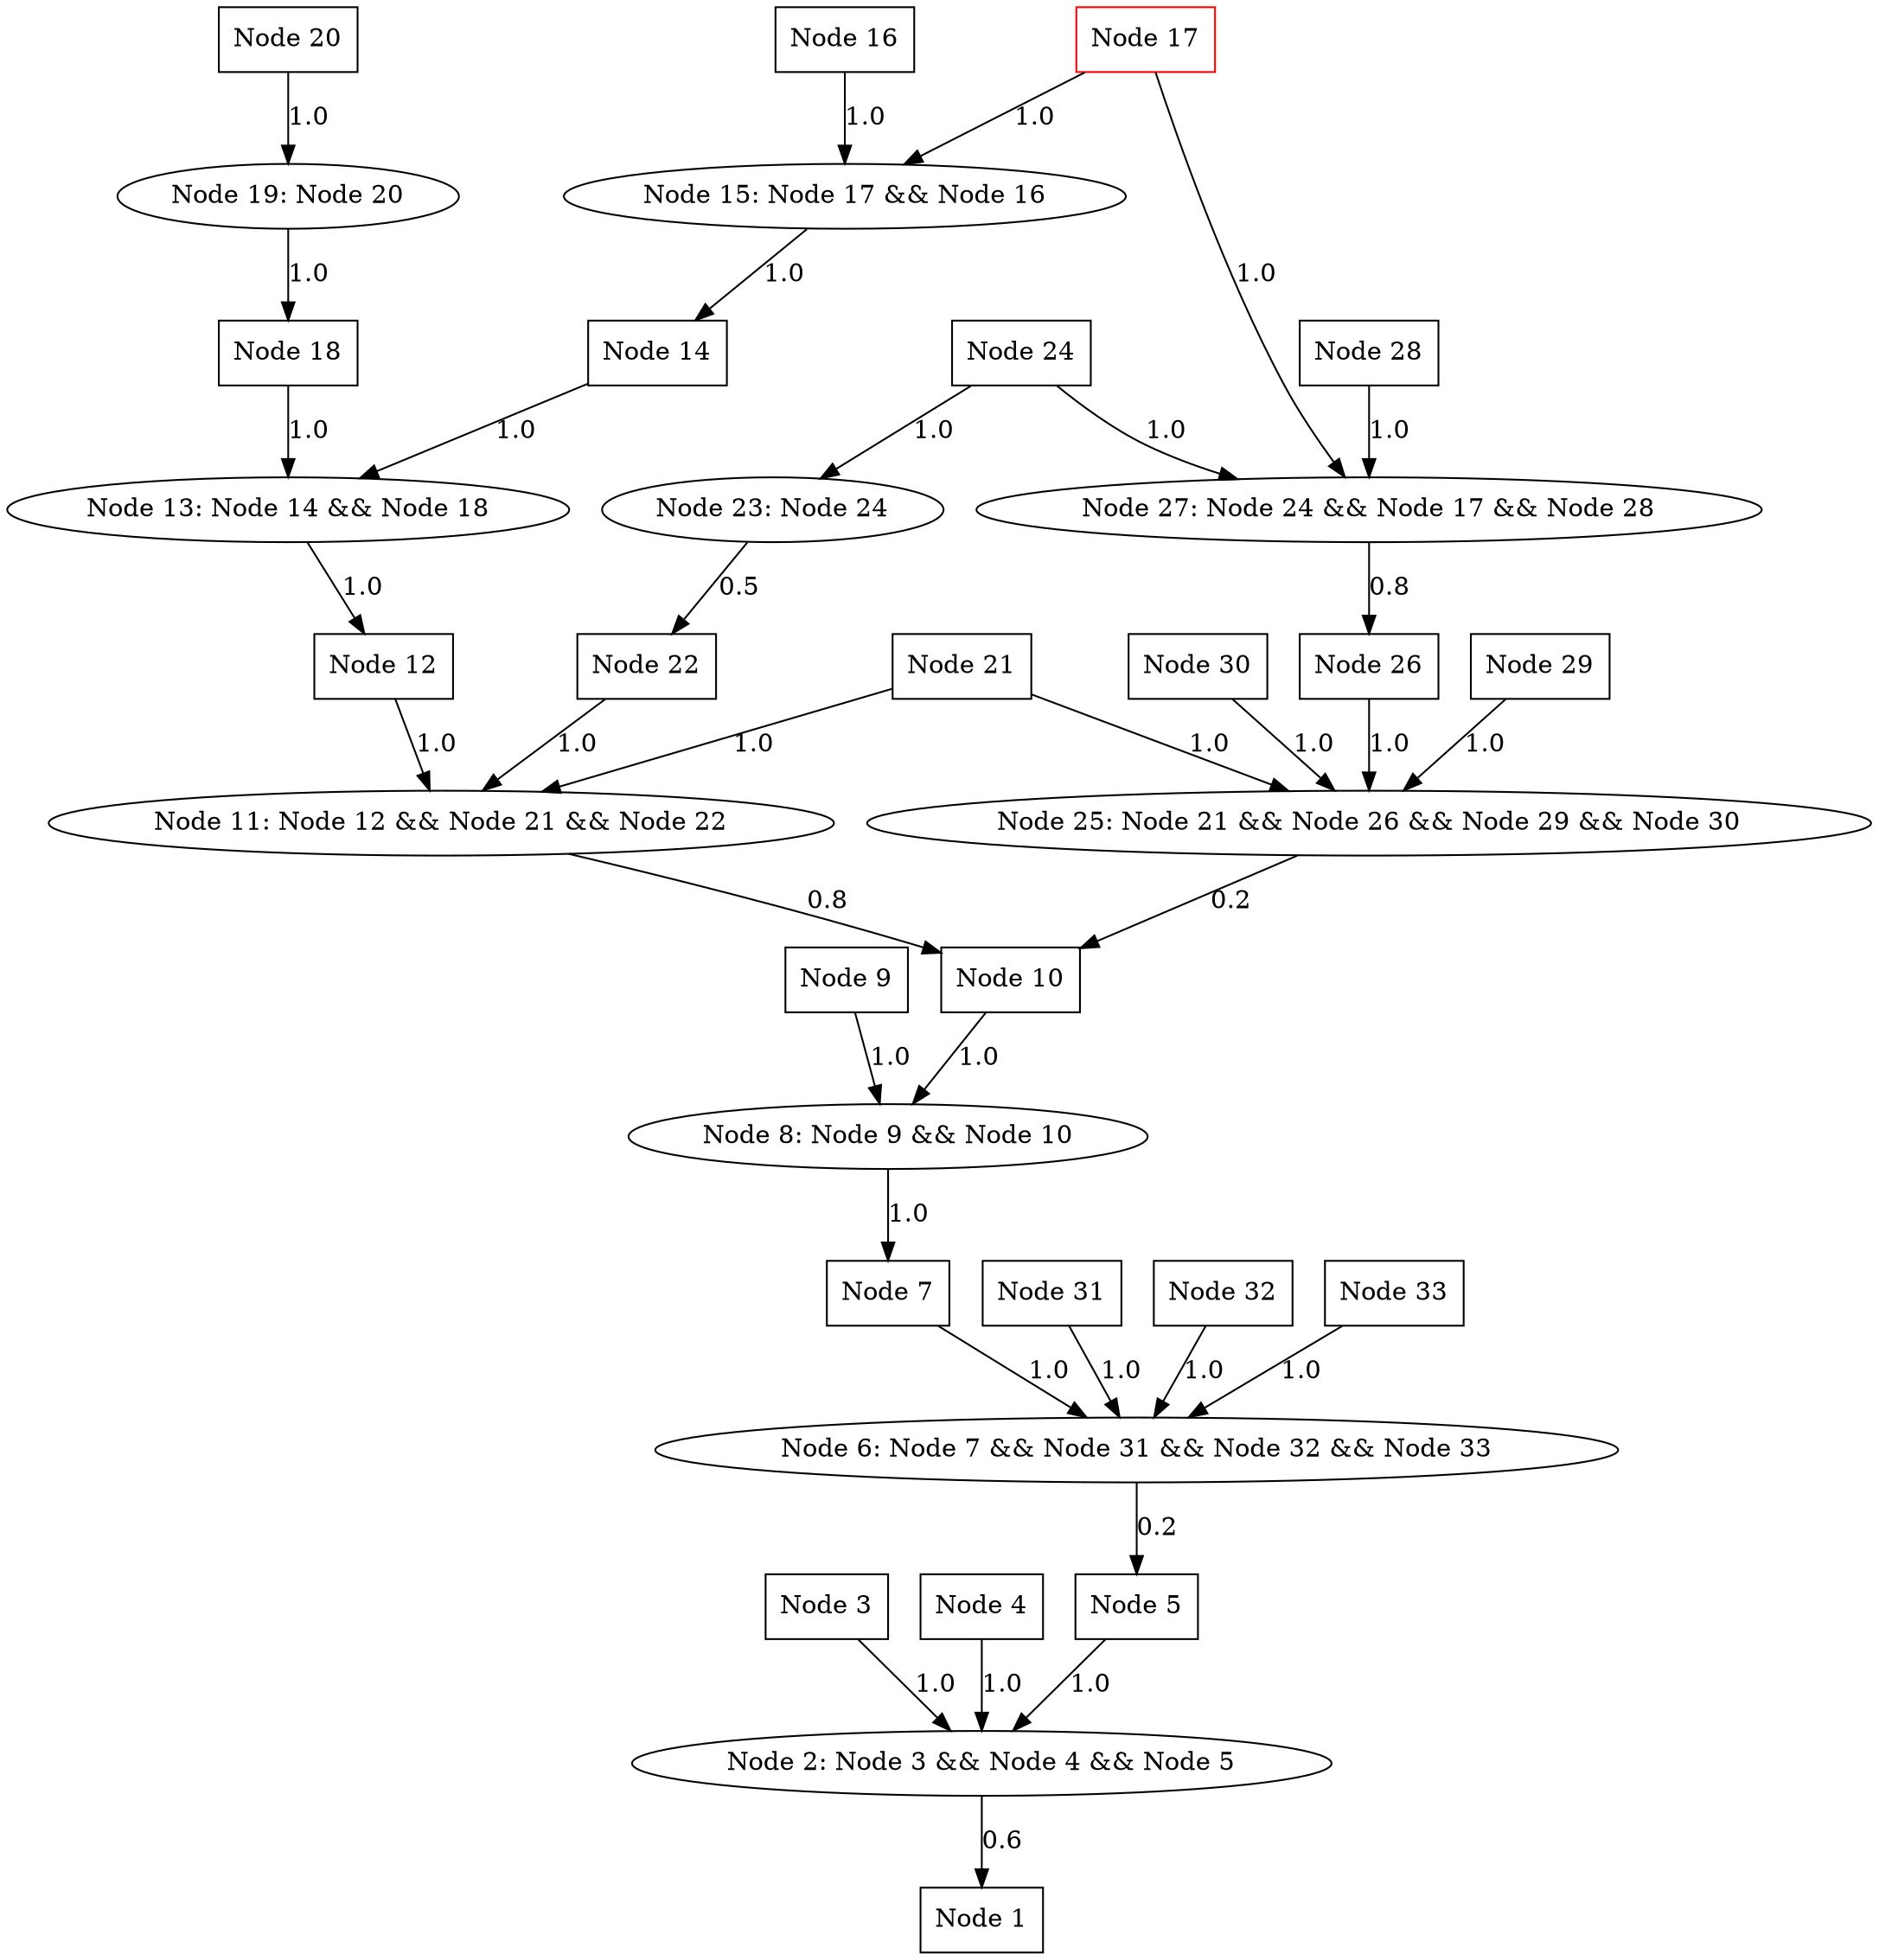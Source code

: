 strict digraph G {
  1 [ label="Node 1" shape="box" ];
  2 [ label="Node 2: Node 3 && Node 4 && Node 5" shape="ellipse" ];
  3 [ label="Node 3" shape="box" ];
  4 [ label="Node 4" shape="box" ];
  5 [ label="Node 5" shape="box" ];
  6 [ label="Node 6: Node 7 && Node 31 && Node 32 && Node 33" shape="ellipse" ];
  7 [ label="Node 7" shape="box" ];
  8 [ label="Node 31" shape="box" ];
  9 [ label="Node 32" shape="box" ];
  10 [ label="Node 33" shape="box" ];
  11 [ label="Node 8: Node 9 && Node 10" shape="ellipse" ];
  12 [ label="Node 9" shape="box" ];
  13 [ label="Node 10" shape="box" ];
  14 [ label="Node 11: Node 12 && Node 21 && Node 22" shape="ellipse" ];
  15 [ label="Node 25: Node 21 && Node 26 && Node 29 && Node 30" shape="ellipse" ];
  16 [ label="Node 12" shape="box" ];
  17 [ label="Node 21" shape="box" ];
  18 [ label="Node 22" shape="box" ];
  19 [ label="Node 26" shape="box" ];
  20 [ label="Node 29" shape="box" ];
  21 [ label="Node 30" shape="box" ];
  22 [ label="Node 13: Node 14 && Node 18" shape="ellipse" ];
  23 [ label="Node 23: Node 24" shape="ellipse" ];
  24 [ label="Node 27: Node 24 && Node 17 && Node 28" shape="ellipse" ];
  25 [ label="Node 14" shape="box" ];
  26 [ label="Node 18" shape="box" ];
  27 [ label="Node 24" shape="box" ];
  28 [ label="Node 17" shape="box" color="red" ];
  29 [ label="Node 28" shape="box" ];
  30 [ label="Node 15: Node 17 && Node 16" shape="ellipse" ];
  31 [ label="Node 19: Node 20" shape="ellipse" ];
  32 [ label="Node 16" shape="box" ];
  33 [ label="Node 20" shape="box" ];
  2 -> 1 [ label="0.6" color="black" ];
  3 -> 2 [ label="1.0" color="black" ];
  4 -> 2 [ label="1.0" color="black" ];
  5 -> 2 [ label="1.0" color="black" ];
  6 -> 5 [ label="0.2" color="black" ];
  7 -> 6 [ label="1.0" color="black" ];
  8 -> 6 [ label="1.0" color="black" ];
  9 -> 6 [ label="1.0" color="black" ];
  10 -> 6 [ label="1.0" color="black" ];
  11 -> 7 [ label="1.0" color="black" ];
  12 -> 11 [ label="1.0" color="black" ];
  13 -> 11 [ label="1.0" color="black" ];
  14 -> 13 [ label="0.8" color="black" ];
  15 -> 13 [ label="0.2" color="black" ];
  16 -> 14 [ label="1.0" color="black" ];
  17 -> 14 [ label="1.0" color="black" ];
  17 -> 15 [ label="1.0" color="black" ];
  18 -> 14 [ label="1.0" color="black" ];
  19 -> 15 [ label="1.0" color="black" ];
  20 -> 15 [ label="1.0" color="black" ];
  21 -> 15 [ label="1.0" color="black" ];
  22 -> 16 [ label="1.0" color="black" ];
  23 -> 18 [ label="0.5" color="black" ];
  24 -> 19 [ label="0.8" color="black" ];
  25 -> 22 [ label="1.0" color="black" ];
  26 -> 22 [ label="1.0" color="black" ];
  27 -> 23 [ label="1.0" color="black" ];
  27 -> 24 [ label="1.0" color="black" ];
  28 -> 30 [ label="1.0" color="black" ];
  28 -> 24 [ label="1.0" color="black" ];
  29 -> 24 [ label="1.0" color="black" ];
  30 -> 25 [ label="1.0" color="black" ];
  31 -> 26 [ label="1.0" color="black" ];
  32 -> 30 [ label="1.0" color="black" ];
  33 -> 31 [ label="1.0" color="black" ];
}
